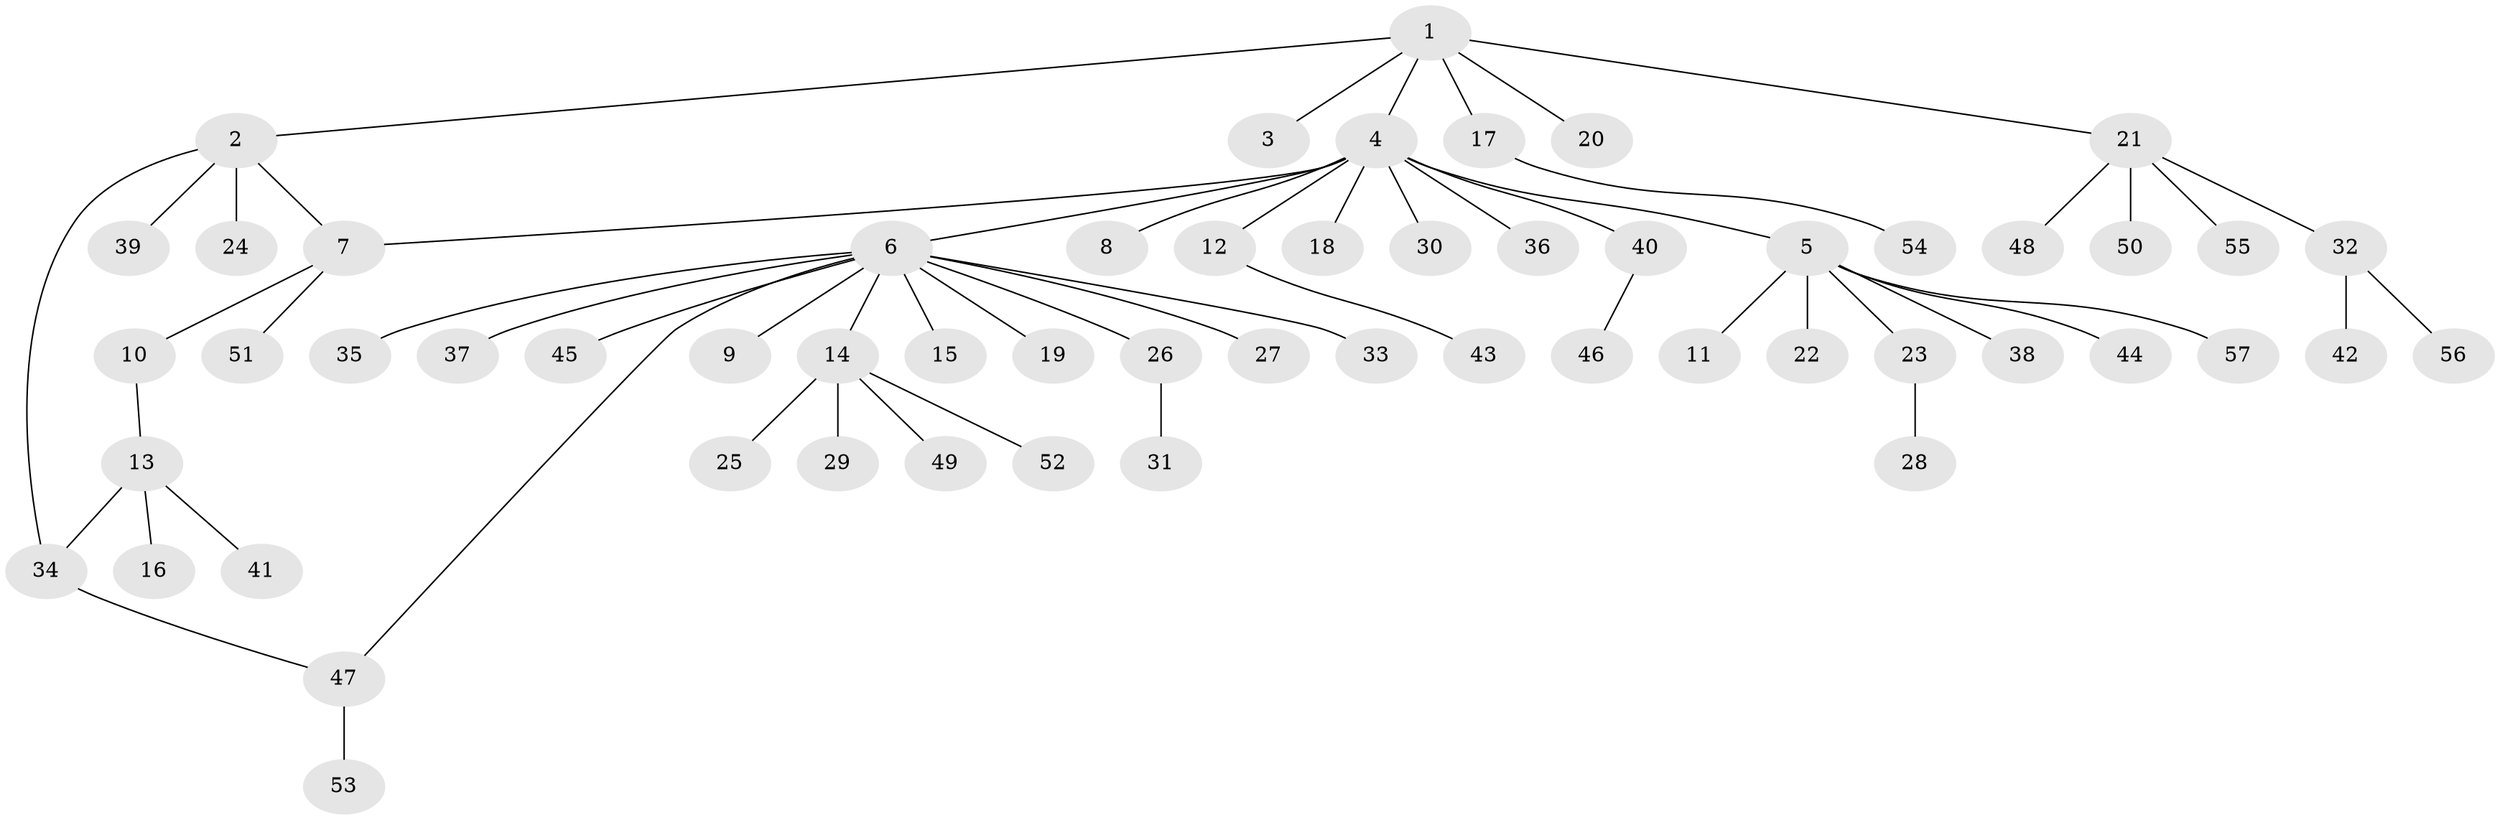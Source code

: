 // Generated by graph-tools (version 1.1) at 2025/49/03/09/25 03:49:52]
// undirected, 57 vertices, 59 edges
graph export_dot {
graph [start="1"]
  node [color=gray90,style=filled];
  1;
  2;
  3;
  4;
  5;
  6;
  7;
  8;
  9;
  10;
  11;
  12;
  13;
  14;
  15;
  16;
  17;
  18;
  19;
  20;
  21;
  22;
  23;
  24;
  25;
  26;
  27;
  28;
  29;
  30;
  31;
  32;
  33;
  34;
  35;
  36;
  37;
  38;
  39;
  40;
  41;
  42;
  43;
  44;
  45;
  46;
  47;
  48;
  49;
  50;
  51;
  52;
  53;
  54;
  55;
  56;
  57;
  1 -- 2;
  1 -- 3;
  1 -- 4;
  1 -- 17;
  1 -- 20;
  1 -- 21;
  2 -- 7;
  2 -- 24;
  2 -- 34;
  2 -- 39;
  4 -- 5;
  4 -- 6;
  4 -- 7;
  4 -- 8;
  4 -- 12;
  4 -- 18;
  4 -- 30;
  4 -- 36;
  4 -- 40;
  5 -- 11;
  5 -- 22;
  5 -- 23;
  5 -- 38;
  5 -- 44;
  5 -- 57;
  6 -- 9;
  6 -- 14;
  6 -- 15;
  6 -- 19;
  6 -- 26;
  6 -- 27;
  6 -- 33;
  6 -- 35;
  6 -- 37;
  6 -- 45;
  6 -- 47;
  7 -- 10;
  7 -- 51;
  10 -- 13;
  12 -- 43;
  13 -- 16;
  13 -- 34;
  13 -- 41;
  14 -- 25;
  14 -- 29;
  14 -- 49;
  14 -- 52;
  17 -- 54;
  21 -- 32;
  21 -- 48;
  21 -- 50;
  21 -- 55;
  23 -- 28;
  26 -- 31;
  32 -- 42;
  32 -- 56;
  34 -- 47;
  40 -- 46;
  47 -- 53;
}
